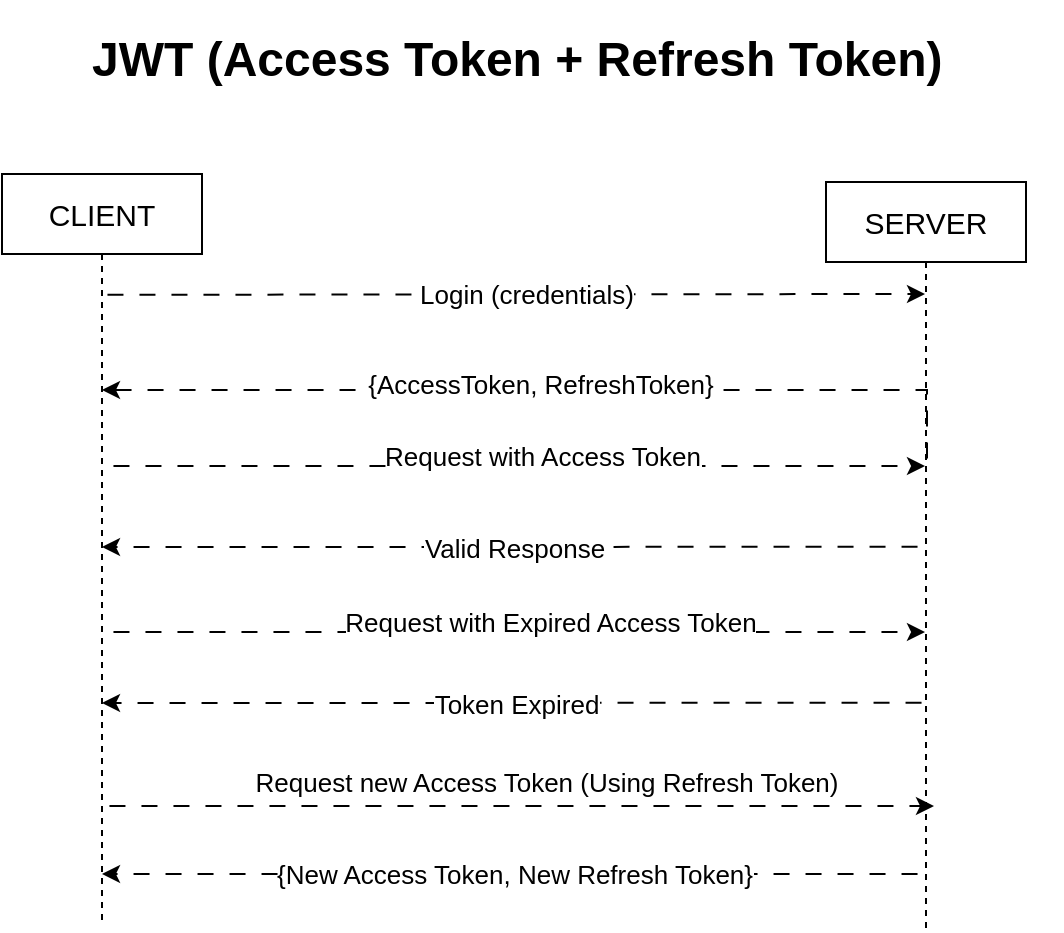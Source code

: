 <mxfile version="21.7.5" type="github">
  <diagram name="access-refresh token" id="pQJgPqyZb_h770RjejM-">
    <mxGraphModel dx="872" dy="491" grid="1" gridSize="1" guides="1" tooltips="1" connect="1" arrows="1" fold="1" page="1" pageScale="1" pageWidth="850" pageHeight="1100" math="0" shadow="0">
      <root>
        <mxCell id="0" />
        <mxCell id="1" parent="0" />
        <mxCell id="h4teDa3cKoILqUaAFO-s-1" value="&lt;h1&gt;JWT (Access Token + Refresh Token)&lt;/h1&gt;" style="text;html=1;strokeColor=none;fillColor=none;spacing=5;spacingTop=-20;whiteSpace=wrap;overflow=hidden;rounded=0;" vertex="1" parent="1">
          <mxGeometry x="160" y="70" width="490" height="60" as="geometry" />
        </mxCell>
        <mxCell id="h4teDa3cKoILqUaAFO-s-6" value="Login (credentials)" style="edgeStyle=elbowEdgeStyle;rounded=0;orthogonalLoop=1;jettySize=auto;html=1;elbow=vertical;curved=0;flowAnimation=1;fontSize=13;" edge="1" parent="1" target="h4teDa3cKoILqUaAFO-s-5">
          <mxGeometry x="0.034" relative="1" as="geometry">
            <mxPoint x="169" y="207.4" as="sourcePoint" />
            <mxPoint x="495.5" y="207.0" as="targetPoint" />
            <Array as="points">
              <mxPoint x="137.5" y="207" />
            </Array>
            <mxPoint as="offset" />
          </mxGeometry>
        </mxCell>
        <mxCell id="h4teDa3cKoILqUaAFO-s-12" value="Request with Access Token" style="edgeStyle=elbowEdgeStyle;rounded=0;orthogonalLoop=1;jettySize=auto;html=1;elbow=vertical;curved=0;fontSize=13;flowAnimation=1;" edge="1" parent="1" target="h4teDa3cKoILqUaAFO-s-5">
          <mxGeometry x="0.065" y="5" relative="1" as="geometry">
            <mxPoint x="172" y="293" as="sourcePoint" />
            <mxPoint x="502" y="293" as="targetPoint" />
            <mxPoint as="offset" />
          </mxGeometry>
        </mxCell>
        <mxCell id="h4teDa3cKoILqUaAFO-s-14" value="Request with Expired Access Token" style="edgeStyle=elbowEdgeStyle;rounded=0;orthogonalLoop=1;jettySize=auto;html=1;elbow=vertical;curved=0;fontSize=13;flowAnimation=1;" edge="1" parent="1" target="h4teDa3cKoILqUaAFO-s-5">
          <mxGeometry x="0.084" y="5" relative="1" as="geometry">
            <mxPoint x="172" y="376" as="sourcePoint" />
            <mxPoint x="501.5" y="376.362" as="targetPoint" />
            <mxPoint as="offset" />
          </mxGeometry>
        </mxCell>
        <mxCell id="h4teDa3cKoILqUaAFO-s-17" value="Request new Access Token (Using Refresh Token)" style="edgeStyle=elbowEdgeStyle;rounded=0;orthogonalLoop=1;jettySize=auto;html=1;elbow=vertical;curved=0;entryX=0.54;entryY=0.834;entryDx=0;entryDy=0;entryPerimeter=0;fontSize=13;flowAnimation=1;" edge="1" parent="1" source="h4teDa3cKoILqUaAFO-s-4" target="h4teDa3cKoILqUaAFO-s-5">
          <mxGeometry x="0.059" y="12" relative="1" as="geometry">
            <mxPoint x="1" as="offset" />
          </mxGeometry>
        </mxCell>
        <mxCell id="h4teDa3cKoILqUaAFO-s-4" value="CLIENT" style="shape=umlLifeline;perimeter=lifelinePerimeter;whiteSpace=wrap;html=1;container=1;dropTarget=0;collapsible=0;recursiveResize=0;outlineConnect=0;portConstraint=eastwest;newEdgeStyle={&quot;edgeStyle&quot;:&quot;elbowEdgeStyle&quot;,&quot;elbow&quot;:&quot;vertical&quot;,&quot;curved&quot;:0,&quot;rounded&quot;:0};fontSize=15;" vertex="1" parent="1">
          <mxGeometry x="120" y="147" width="100" height="373" as="geometry" />
        </mxCell>
        <mxCell id="h4teDa3cKoILqUaAFO-s-7" value="{AccessToken, RefreshToken}" style="edgeStyle=elbowEdgeStyle;rounded=0;orthogonalLoop=1;jettySize=auto;html=1;elbow=vertical;curved=0;flowAnimation=1;fontSize=13;" edge="1" parent="1" target="h4teDa3cKoILqUaAFO-s-4">
          <mxGeometry x="0.035" y="-3" relative="1" as="geometry">
            <mxPoint x="582.5" y="293" as="sourcePoint" />
            <mxPoint x="215" y="255" as="targetPoint" />
            <Array as="points">
              <mxPoint x="626.5" y="255" />
            </Array>
            <mxPoint x="1" as="offset" />
          </mxGeometry>
        </mxCell>
        <mxCell id="h4teDa3cKoILqUaAFO-s-13" value="Valid Response" style="edgeStyle=elbowEdgeStyle;rounded=0;orthogonalLoop=1;jettySize=auto;html=1;elbow=vertical;curved=0;fontSize=13;flowAnimation=1;" edge="1" parent="1" target="h4teDa3cKoILqUaAFO-s-4">
          <mxGeometry relative="1" as="geometry">
            <mxPoint x="581.5" y="333.4" as="sourcePoint" />
            <mxPoint x="251" y="333.001" as="targetPoint" />
          </mxGeometry>
        </mxCell>
        <mxCell id="h4teDa3cKoILqUaAFO-s-15" value="Token Expired" style="edgeStyle=elbowEdgeStyle;rounded=0;orthogonalLoop=1;jettySize=auto;html=1;elbow=vertical;curved=0;fontSize=13;flowAnimation=1;" edge="1" parent="1" target="h4teDa3cKoILqUaAFO-s-4">
          <mxGeometry relative="1" as="geometry">
            <mxPoint x="583.5" y="411.37" as="sourcePoint" />
            <mxPoint x="256" y="410.999" as="targetPoint" />
          </mxGeometry>
        </mxCell>
        <mxCell id="h4teDa3cKoILqUaAFO-s-18" value="{New Access Token, New Refresh Token}" style="edgeStyle=elbowEdgeStyle;rounded=0;orthogonalLoop=1;jettySize=auto;html=1;elbow=vertical;curved=0;entryX=0.5;entryY=0.938;entryDx=0;entryDy=0;entryPerimeter=0;fontSize=13;flowAnimation=1;" edge="1" parent="1" source="h4teDa3cKoILqUaAFO-s-5" target="h4teDa3cKoILqUaAFO-s-4">
          <mxGeometry x="0.001" relative="1" as="geometry">
            <mxPoint as="offset" />
          </mxGeometry>
        </mxCell>
        <mxCell id="h4teDa3cKoILqUaAFO-s-5" value="SERVER" style="shape=umlLifeline;perimeter=lifelinePerimeter;whiteSpace=wrap;html=1;container=1;dropTarget=0;collapsible=0;recursiveResize=0;outlineConnect=0;portConstraint=eastwest;newEdgeStyle={&quot;edgeStyle&quot;:&quot;elbowEdgeStyle&quot;,&quot;elbow&quot;:&quot;vertical&quot;,&quot;curved&quot;:0,&quot;rounded&quot;:0};fontSize=15;" vertex="1" parent="1">
          <mxGeometry x="532" y="151" width="100" height="374" as="geometry" />
        </mxCell>
      </root>
    </mxGraphModel>
  </diagram>
</mxfile>
